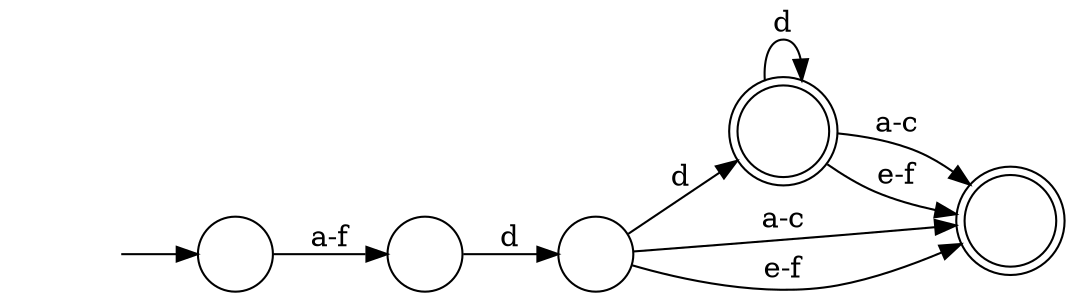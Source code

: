 digraph Automaton {
	graph [bb="0,0,478,128",
		dpi=96,
		rankdir=LR
	];
	node [label="\N"];
	0	 [height=0.5,
		label="",
		pos="276,18",
		shape=circle,
		width=0.5];
	3	 [height=0.61111,
		label="",
		pos="359,73",
		shape=doublecircle,
		width=0.61111];
	0 -> 3	 [label=d,
		lp="315.5,52.5",
		pos="e,340.25,60.949 291.48,27.833 302.68,35.437 318.48,46.166 331.87,55.259"];
	4	 [height=0.61111,
		label="",
		pos="456,34",
		shape=doublecircle,
		width=0.61111];
	0 -> 4	 [label="a-c",
		lp="359,34.5",
		pos="e,433.95,31.964 294.3,19.455 314.94,21.2 350.5,24.237 381,27 395.1,28.277 410.7,29.744 423.93,31.005"];
	0 -> 4	 [label="e-f",
		lp="359,11.5",
		pos="e,436.15,23.992 293.31,12.53 313.87,6.3841 350.24,-1.9974 381,4 396.77,7.0744 413.42,13.512 426.93,19.638"];
	3 -> 3	 [label=d,
		lp="359,120.5",
		pos="e,366.68,93.991 351.32,93.991 350.37,104.09 352.93,113 359,113 362.89,113 365.34,109.34 366.35,104.06"];
	3 -> 4	 [label="a-c",
		lp="407.5,78.5",
		pos="e,440.53,49.867 381.22,73.639 392.02,73.251 405.12,71.656 416,67 421.99,64.434 427.76,60.622 432.94,56.49"];
	3 -> 4	 [label="e-f",
		lp="407.5,55.5",
		pos="e,434.26,37.509 377.18,60.273 383.75,55.88 391.47,51.251 399,48 406.98,44.555 415.98,41.838 424.4,39.75"];
	1	 [height=0.5,
		label="",
		pos="109,18",
		shape=circle,
		width=0.5];
	2	 [height=0.5,
		label="",
		pos="197,18",
		shape=circle,
		width=0.5];
	1 -> 2	 [label="a-f",
		lp="153,25.5",
		pos="e,178.92,18 127.4,18 139.25,18 155.18,18 168.71,18"];
	initial	 [height=0.5,
		label="",
		pos="27,18",
		shape=plaintext,
		width=0.75];
	initial -> 1	 [pos="e,90.826,18 54.195,18 62.654,18 72.051,18 80.595,18"];
	2 -> 0	 [label=d,
		lp="236.5,25.5",
		pos="e,257.96,18 215.09,18 224.66,18 236.82,18 247.68,18"];
}
